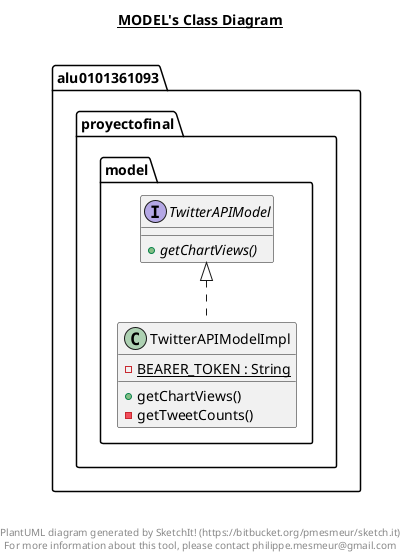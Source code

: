 @startuml

title __MODEL's Class Diagram__\n

  namespace alu0101361093.proyectofinal.model {
    interface alu0101361093.proyectofinal.model.TwitterAPIModel {
        {abstract} + getChartViews()
    }
  }
  

  namespace alu0101361093.proyectofinal.model {
    class alu0101361093.proyectofinal.model.TwitterAPIModelImpl {
        {static} - BEARER_TOKEN : String
        + getChartViews()
        - getTweetCounts()
    }
  }
  

  alu0101361093.proyectofinal.model.TwitterAPIModelImpl .up.|> alu0101361093.proyectofinal.model.TwitterAPIModel


right footer


PlantUML diagram generated by SketchIt! (https://bitbucket.org/pmesmeur/sketch.it)
For more information about this tool, please contact philippe.mesmeur@gmail.com
endfooter

@enduml
